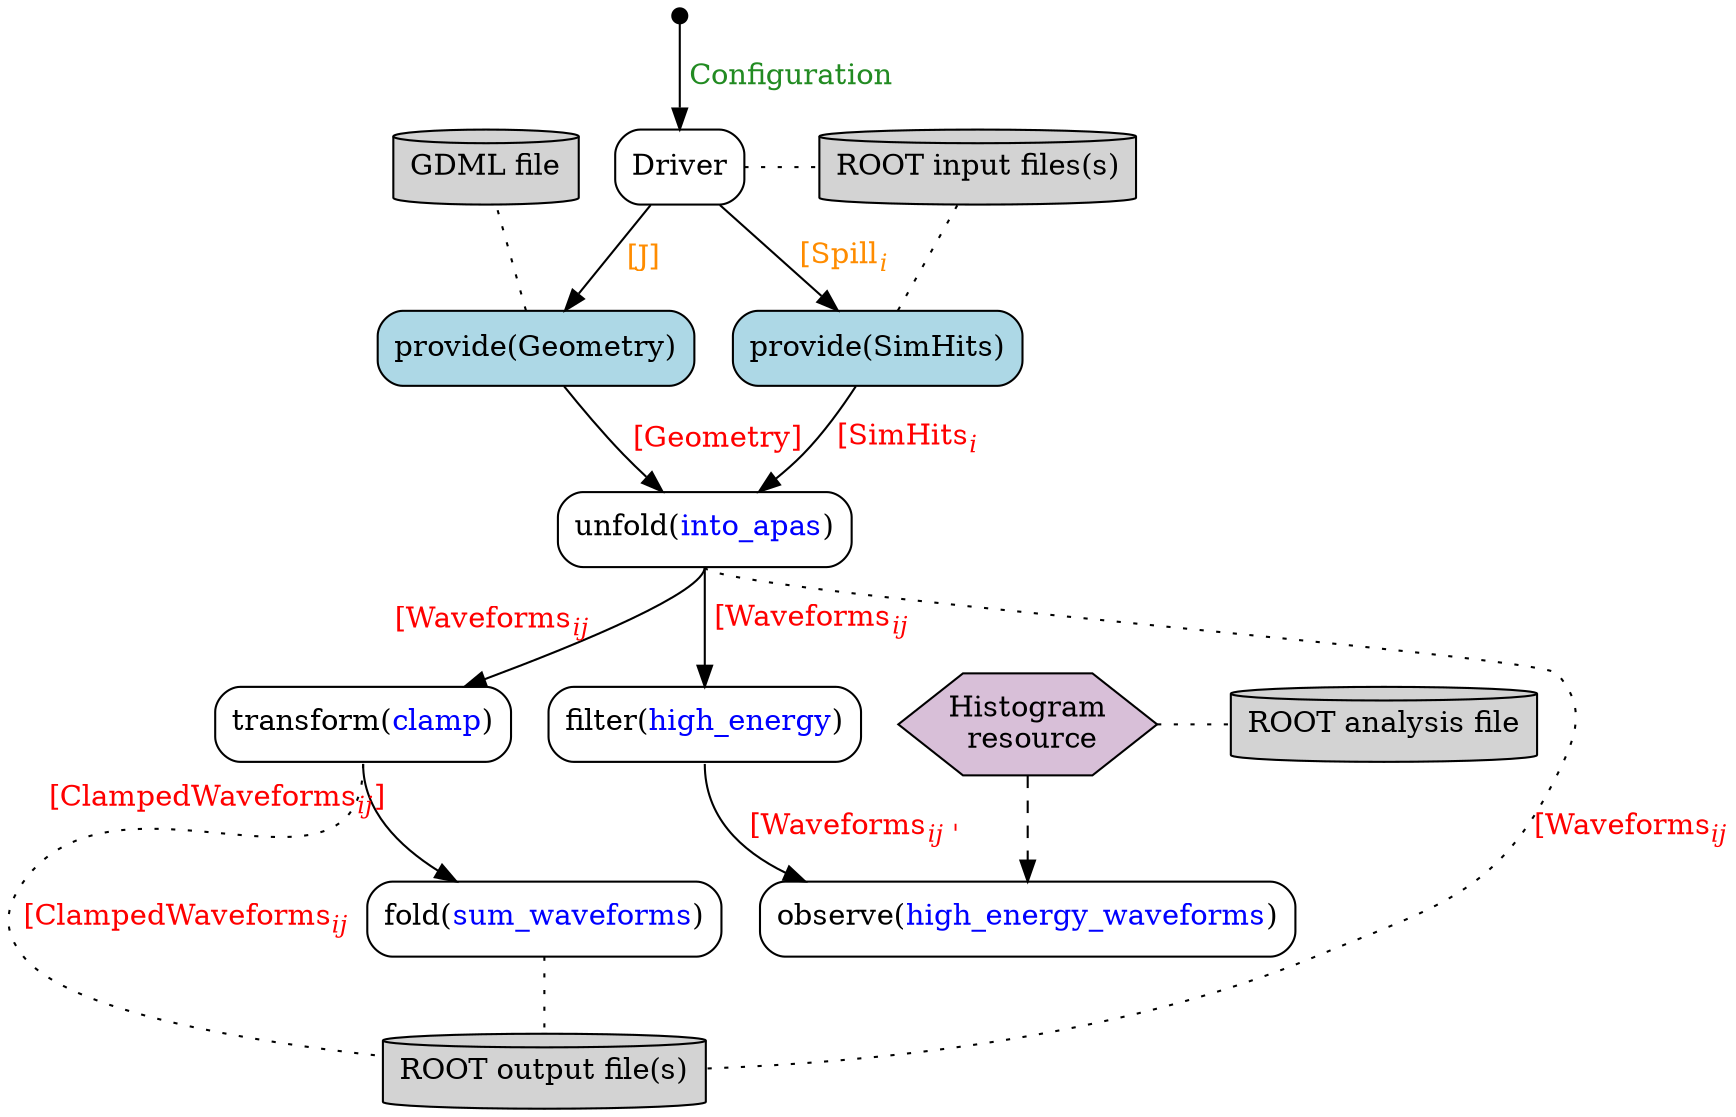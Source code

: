 digraph {
  node [shape="box", style="rounded"]
  edge [fontcolor="red"];

  start [shape="point", width=0.1]
  unfold [label=<unfold(<font color="blue">into_apas</font>)>]
  transform [label=<transform(<font color="blue">clamp</font>)>]
  fold [label=<fold(<font color="blue">sum_waveforms</font>)>]
  filter [label=<filter(<font color="blue">high_energy</font>)>];
  observer [label=<observe(<font color="blue">high_energy_waveforms</font>)>];
  out [label="ROOT output file(s)", shape="cylinder", style="filled", fillcolor="lightgray"]

  {
    rank=same;
    resource [label=<Histogram<br/> resource>,
              shape=hexagon,
              style=filled,
              fillcolor=thistle,
              margin=0];
    root [label="ROOT analysis file", style=filled, shape=cylinder];
  }

  start -> driver [label=" Configuration", fontcolor="forestgreen"];

  {
    rank=same;
    gdml [label="GDML file", shape="cylinder", style="filled", fillcolor="lightgray"]
    driver [label="Driver"];
    input [label="ROOT input files(s)", shape="cylinder", style="filled", fillcolor="lightgray"];
  }

  driver -> input [style="dotted", arrowhead=none];

  {
    rank=same;
    geometry [label="provide(Geometry)", style="filled,rounded", fillcolor="lightblue"];
    sim_hits_provider [label=<provide(SimHits)>, style="filled,rounded" fillcolor="lightblue"];
  }

  driver -> geometry [label=" [J]", fontcolor="darkorange"];
  driver -> sim_hits_provider [label=< [Spill<sub><i>i</i></sub>]>, fontcolor="darkorange"];

  geometry -> gdml [style="dotted", arrowhead=none];
  resource -> root [style="dotted", arrowhead=none];

  sim_hits_provider -> input [style="dotted", arrowhead=none];
  sim_hits_provider -> unfold [label=< [SimHits<sub><i>i</i></sub>]>];
  geometry -> unfold [label=< [Geometry]>];

  unfold:s -> transform [xlabel=< [Waveforms<sub><i>ij</i></sub>]>];
  transform:s -> fold [taillabel=<[ClampedWaveforms<sub><i>ij</i></sub>] >,
                       labelangle=-80,
                       labeldistance=7
                      ];

  unfold:s -> out [style="dotted", arrowhead=none, label=<[Waveforms<sub><i>ij</i></sub>]>];
  transform:s -> out [style="dotted", arrowhead=none, label=<[ClampedWaveforms<sub><i>ij</i></sub>]>];


  unfold:s -> filter [label=< [Waveforms<sub><i>ij</i></sub>]>];
  filter:s -> observer [label=< [Waveforms<sub><i>ij</i> '</sub>]>];
  resource -> observer [style="dashed"];

  fold:s -> out [style="dotted", arrowhead=none];
}

